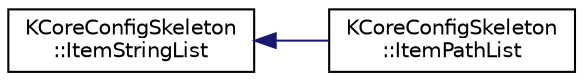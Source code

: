 digraph "Graphical Class Hierarchy"
{
  edge [fontname="Helvetica",fontsize="10",labelfontname="Helvetica",labelfontsize="10"];
  node [fontname="Helvetica",fontsize="10",shape=record];
  rankdir="LR";
  Node0 [label="KCoreConfigSkeleton\l::ItemStringList",height=0.2,width=0.4,color="black", fillcolor="white", style="filled",URL="$classKCoreConfigSkeleton_1_1ItemStringList.html",tooltip="Class for handling a string list preferences item. "];
  Node0 -> Node1 [dir="back",color="midnightblue",fontsize="10",style="solid",fontname="Helvetica"];
  Node1 [label="KCoreConfigSkeleton\l::ItemPathList",height=0.2,width=0.4,color="black", fillcolor="white", style="filled",URL="$classKCoreConfigSkeleton_1_1ItemPathList.html",tooltip="Class for handling a path list preferences item. "];
}
